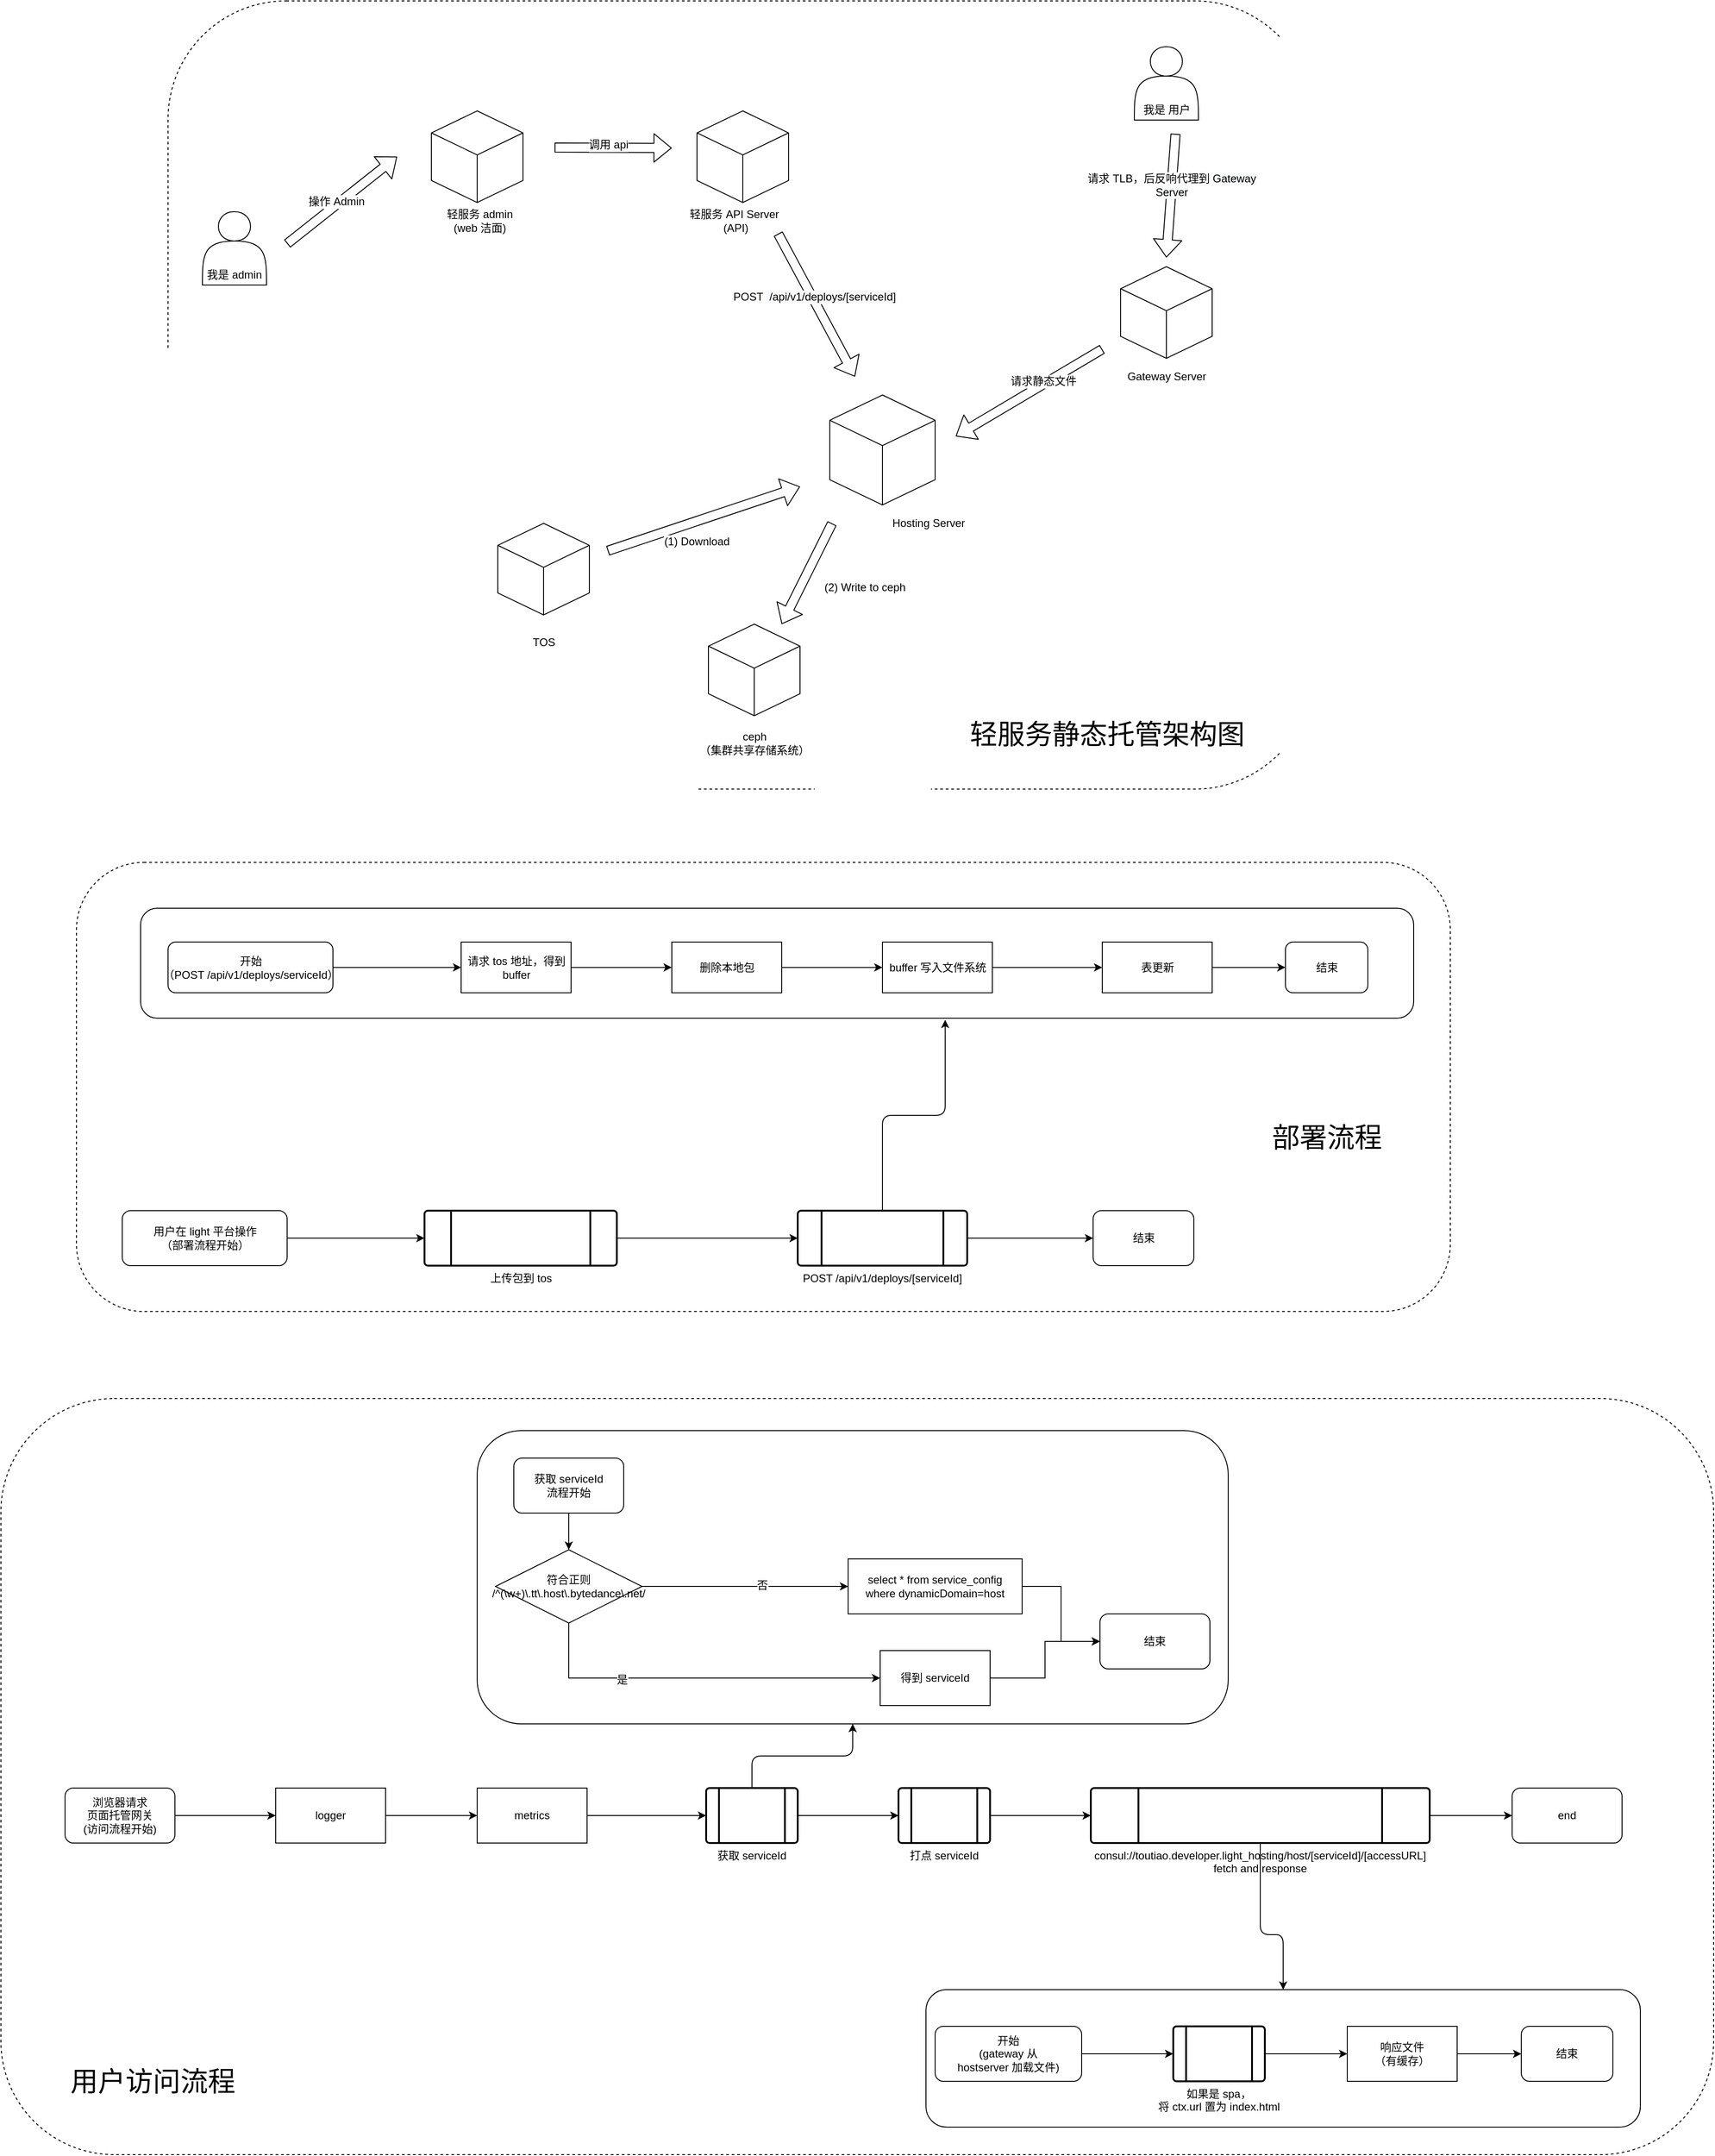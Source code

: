 <mxfile pages="1" version="11.1.5" type="github"><diagram id="KK8pfVMsOJ1w7zeOe09A" name="Page-1"><mxGraphModel dx="2852" dy="6175" grid="1" gridSize="10" guides="1" tooltips="1" connect="1" arrows="1" fold="1" page="1" pageScale="1" pageWidth="3300" pageHeight="4681" math="0" shadow="0"><root><mxCell id="0"/><mxCell id="1" parent="0"/><mxCell id="49XvxxgKxX7CkXOTa0t0-148" value="" style="rounded=1;whiteSpace=wrap;html=1;dashed=1;" parent="1" vertex="1"><mxGeometry x="347.5" y="-1580" width="1250" height="860" as="geometry"/></mxCell><mxCell id="49XvxxgKxX7CkXOTa0t0-93" value="" style="whiteSpace=wrap;html=1;shape=mxgraph.basic.isocube;isoAngle=15;" parent="1" vertex="1"><mxGeometry x="635" y="-1460" width="100" height="100" as="geometry"/></mxCell><mxCell id="49XvxxgKxX7CkXOTa0t0-94" value="&lt;br&gt;&lt;br&gt;&lt;br&gt;&lt;br&gt;我是 admin" style="shape=actor;whiteSpace=wrap;html=1;" parent="1" vertex="1"><mxGeometry x="385" y="-1350" width="70" height="80" as="geometry"/></mxCell><mxCell id="49XvxxgKxX7CkXOTa0t0-96" value="轻服务 admin (web 洁面)" style="text;html=1;strokeColor=none;fillColor=none;align=center;verticalAlign=middle;whiteSpace=wrap;rounded=0;" parent="1" vertex="1"><mxGeometry x="637.5" y="-1350" width="100" height="20" as="geometry"/></mxCell><mxCell id="49XvxxgKxX7CkXOTa0t0-98" value="" style="whiteSpace=wrap;html=1;shape=mxgraph.basic.isocube;isoAngle=15;" parent="1" vertex="1"><mxGeometry x="925" y="-1460" width="100" height="100" as="geometry"/></mxCell><mxCell id="49XvxxgKxX7CkXOTa0t0-101" value="" style="whiteSpace=wrap;html=1;shape=mxgraph.basic.isocube;isoAngle=15;" parent="1" vertex="1"><mxGeometry x="1387.5" y="-1290" width="100" height="100" as="geometry"/></mxCell><mxCell id="49XvxxgKxX7CkXOTa0t0-103" value="Gateway Server" style="text;html=1;strokeColor=none;fillColor=none;align=center;verticalAlign=middle;whiteSpace=wrap;rounded=0;" parent="1" vertex="1"><mxGeometry x="1382.5" y="-1180" width="110" height="20" as="geometry"/></mxCell><mxCell id="49XvxxgKxX7CkXOTa0t0-104" value="" style="whiteSpace=wrap;html=1;shape=mxgraph.basic.isocube;isoAngle=15;" parent="1" vertex="1"><mxGeometry x="1070" y="-1150" width="115" height="120" as="geometry"/></mxCell><mxCell id="49XvxxgKxX7CkXOTa0t0-106" value="Hosting Server" style="text;html=1;strokeColor=none;fillColor=none;align=center;verticalAlign=middle;whiteSpace=wrap;rounded=0;" parent="1" vertex="1"><mxGeometry x="1127.5" y="-1020" width="100" height="20" as="geometry"/></mxCell><mxCell id="49XvxxgKxX7CkXOTa0t0-108" value="&lt;div style=&quot;text-align: justify&quot;&gt;&lt;br&gt;&lt;/div&gt;" style="whiteSpace=wrap;html=1;shape=mxgraph.basic.isocube;isoAngle=15;" parent="1" vertex="1"><mxGeometry x="707.5" y="-1010" width="100" height="100" as="geometry"/></mxCell><mxCell id="49XvxxgKxX7CkXOTa0t0-114" value="" style="shape=flexArrow;endArrow=classic;html=1;" parent="1" edge="1"><mxGeometry width="50" height="50" relative="1" as="geometry"><mxPoint x="827.5" y="-980" as="sourcePoint"/><mxPoint x="1037.5" y="-1050" as="targetPoint"/></mxGeometry></mxCell><mxCell id="49XvxxgKxX7CkXOTa0t0-116" value="&lt;span style=&quot;white-space: nowrap ; background-color: rgb(255 , 255 , 255)&quot;&gt;(1) Download&lt;/span&gt;" style="text;html=1;strokeColor=none;fillColor=none;align=center;verticalAlign=middle;whiteSpace=wrap;rounded=0;" parent="1" vertex="1"><mxGeometry x="865" y="-1000" width="120" height="20" as="geometry"/></mxCell><mxCell id="49XvxxgKxX7CkXOTa0t0-119" value="&lt;span style=&quot;text-align: justify&quot;&gt;TOS&lt;/span&gt;" style="text;html=1;strokeColor=none;fillColor=none;align=center;verticalAlign=middle;whiteSpace=wrap;rounded=0;" parent="1" vertex="1"><mxGeometry x="737.5" y="-890" width="40" height="20" as="geometry"/></mxCell><mxCell id="49XvxxgKxX7CkXOTa0t0-120" value="&lt;div style=&quot;text-align: justify&quot;&gt;&lt;br&gt;&lt;/div&gt;" style="whiteSpace=wrap;html=1;shape=mxgraph.basic.isocube;isoAngle=15;" parent="1" vertex="1"><mxGeometry x="937.5" y="-900" width="100" height="100" as="geometry"/></mxCell><mxCell id="49XvxxgKxX7CkXOTa0t0-121" value="" style="shape=flexArrow;endArrow=classic;html=1;" parent="1" edge="1"><mxGeometry width="50" height="50" relative="1" as="geometry"><mxPoint x="1072.5" y="-1010" as="sourcePoint"/><mxPoint x="1017.5" y="-900" as="targetPoint"/></mxGeometry></mxCell><mxCell id="49XvxxgKxX7CkXOTa0t0-123" value="(2) Write to ceph" style="text;html=1;resizable=0;points=[];align=center;verticalAlign=middle;labelBackgroundColor=#ffffff;" parent="49XvxxgKxX7CkXOTa0t0-121" vertex="1" connectable="0"><mxGeometry x="-0.113" y="-4" relative="1" as="geometry"><mxPoint x="63" y="22.5" as="offset"/></mxGeometry></mxCell><mxCell id="49XvxxgKxX7CkXOTa0t0-122" value="&lt;span style=&quot;text-align: justify&quot;&gt;ceph&lt;br&gt;（集群共享存储系统）&lt;br&gt;&lt;/span&gt;" style="text;html=1;strokeColor=none;fillColor=none;align=center;verticalAlign=middle;whiteSpace=wrap;rounded=0;" parent="1" vertex="1"><mxGeometry x="897.5" y="-780" width="180" height="20" as="geometry"/></mxCell><mxCell id="49XvxxgKxX7CkXOTa0t0-124" value="&lt;br&gt;&lt;br&gt;&lt;br&gt;&lt;br&gt;我是 用户" style="shape=actor;whiteSpace=wrap;html=1;" parent="1" vertex="1"><mxGeometry x="1402.5" y="-1530" width="70" height="80" as="geometry"/></mxCell><mxCell id="49XvxxgKxX7CkXOTa0t0-126" value="" style="shape=flexArrow;endArrow=classic;html=1;" parent="1" edge="1"><mxGeometry width="50" height="50" relative="1" as="geometry"><mxPoint x="1447.5" y="-1435" as="sourcePoint"/><mxPoint x="1437.5" y="-1300" as="targetPoint"/></mxGeometry></mxCell><mxCell id="49XvxxgKxX7CkXOTa0t0-143" value="请求 TLB，后反响代理到&amp;nbsp;&lt;span style=&quot;white-space: normal ; background-color: rgb(248 , 249 , 250)&quot;&gt;Gateway Server&lt;/span&gt;" style="text;html=1;resizable=0;points=[];align=center;verticalAlign=middle;labelBackgroundColor=#ffffff;" parent="49XvxxgKxX7CkXOTa0t0-126" vertex="1" connectable="0"><mxGeometry x="-0.169" y="-1" relative="1" as="geometry"><mxPoint as="offset"/></mxGeometry></mxCell><mxCell id="49XvxxgKxX7CkXOTa0t0-129" value="" style="shape=flexArrow;endArrow=classic;html=1;" parent="1" edge="1"><mxGeometry width="50" height="50" relative="1" as="geometry"><mxPoint x="477.5" y="-1315" as="sourcePoint"/><mxPoint x="597.5" y="-1410" as="targetPoint"/></mxGeometry></mxCell><mxCell id="49XvxxgKxX7CkXOTa0t0-131" value="操作 Admin" style="text;html=1;resizable=0;points=[];align=center;verticalAlign=middle;labelBackgroundColor=#ffffff;" parent="49XvxxgKxX7CkXOTa0t0-129" vertex="1" connectable="0"><mxGeometry x="-0.084" y="3" relative="1" as="geometry"><mxPoint as="offset"/></mxGeometry></mxCell><mxCell id="49XvxxgKxX7CkXOTa0t0-132" value="" style="shape=flexArrow;endArrow=classic;html=1;" parent="1" edge="1"><mxGeometry width="50" height="50" relative="1" as="geometry"><mxPoint x="769.5" y="-1420" as="sourcePoint"/><mxPoint x="897.5" y="-1419.5" as="targetPoint"/></mxGeometry></mxCell><mxCell id="49XvxxgKxX7CkXOTa0t0-133" value="调用 api" style="text;html=1;resizable=0;points=[];align=center;verticalAlign=middle;labelBackgroundColor=#ffffff;" parent="49XvxxgKxX7CkXOTa0t0-132" vertex="1" connectable="0"><mxGeometry x="-0.084" y="3" relative="1" as="geometry"><mxPoint as="offset"/></mxGeometry></mxCell><mxCell id="49XvxxgKxX7CkXOTa0t0-136" value="" style="shape=flexArrow;endArrow=classic;html=1;exitX=0.822;exitY=1.2;exitDx=0;exitDy=0;exitPerimeter=0;" parent="1" source="49XvxxgKxX7CkXOTa0t0-139" edge="1"><mxGeometry width="50" height="50" relative="1" as="geometry"><mxPoint x="1007.5" y="-1350" as="sourcePoint"/><mxPoint x="1097.5" y="-1170" as="targetPoint"/></mxGeometry></mxCell><mxCell id="49XvxxgKxX7CkXOTa0t0-138" value="POST&amp;nbsp;&lt;span style=&quot;text-align: left ; background-color: rgb(248 , 249 , 250)&quot;&gt;&amp;nbsp;/api/v1/deploys/[serviceId]&lt;/span&gt;" style="text;html=1;resizable=0;points=[];align=center;verticalAlign=middle;labelBackgroundColor=#ffffff;" parent="49XvxxgKxX7CkXOTa0t0-136" vertex="1" connectable="0"><mxGeometry x="-0.102" y="2" relative="1" as="geometry"><mxPoint as="offset"/></mxGeometry></mxCell><mxCell id="49XvxxgKxX7CkXOTa0t0-139" value="轻服务 API Server&amp;nbsp;&lt;br&gt;(API)" style="text;html=1;strokeColor=none;fillColor=none;align=center;verticalAlign=middle;whiteSpace=wrap;rounded=0;" parent="1" vertex="1"><mxGeometry x="896" y="-1350" width="143" height="20" as="geometry"/></mxCell><mxCell id="49XvxxgKxX7CkXOTa0t0-140" value="" style="shape=flexArrow;endArrow=classic;html=1;" parent="1" edge="1"><mxGeometry width="50" height="50" relative="1" as="geometry"><mxPoint x="1367.5" y="-1200" as="sourcePoint"/><mxPoint x="1207.5" y="-1105" as="targetPoint"/></mxGeometry></mxCell><mxCell id="49XvxxgKxX7CkXOTa0t0-147" value="请求静态文件" style="text;html=1;resizable=0;points=[];align=center;verticalAlign=middle;labelBackgroundColor=#ffffff;" parent="49XvxxgKxX7CkXOTa0t0-140" vertex="1" connectable="0"><mxGeometry x="-0.198" y="-4" relative="1" as="geometry"><mxPoint x="1" as="offset"/></mxGeometry></mxCell><mxCell id="49XvxxgKxX7CkXOTa0t0-149" value="&lt;font style=&quot;font-size: 30px&quot;&gt;轻服务静态托管架构图&lt;/font&gt;" style="text;html=1;strokeColor=none;fillColor=none;align=center;verticalAlign=middle;whiteSpace=wrap;rounded=0;" parent="1" vertex="1"><mxGeometry x="1197.5" y="-810" width="350" height="60" as="geometry"/></mxCell><mxCell id="8C_w5z-Nf9qd7J-DvwVv-4" value="" style="group" vertex="1" connectable="0" parent="1"><mxGeometry x="165" y="-55" width="1870" height="825" as="geometry"/></mxCell><mxCell id="8C_w5z-Nf9qd7J-DvwVv-3" value="" style="rounded=1;whiteSpace=wrap;html=1;dashed=1;" vertex="1" parent="8C_w5z-Nf9qd7J-DvwVv-4"><mxGeometry width="1870" height="825" as="geometry"/></mxCell><mxCell id="49XvxxgKxX7CkXOTa0t0-82" value="" style="rounded=1;whiteSpace=wrap;html=1;" parent="8C_w5z-Nf9qd7J-DvwVv-4" vertex="1"><mxGeometry x="1010" y="645" width="780" height="150" as="geometry"/></mxCell><mxCell id="49XvxxgKxX7CkXOTa0t0-38" value="" style="rounded=1;whiteSpace=wrap;html=1;" parent="8C_w5z-Nf9qd7J-DvwVv-4" vertex="1"><mxGeometry x="520" y="35" width="820" height="320" as="geometry"/></mxCell><mxCell id="49XvxxgKxX7CkXOTa0t0-1" value="浏览器请求&lt;br&gt;页面托管网关&lt;br&gt;(访问流程开始)" style="rounded=1;whiteSpace=wrap;html=1;" parent="8C_w5z-Nf9qd7J-DvwVv-4" vertex="1"><mxGeometry x="70" y="425" width="120" height="60" as="geometry"/></mxCell><mxCell id="49XvxxgKxX7CkXOTa0t0-3" value="logger" style="rounded=0;whiteSpace=wrap;html=1;" parent="8C_w5z-Nf9qd7J-DvwVv-4" vertex="1"><mxGeometry x="300" y="425" width="120" height="60" as="geometry"/></mxCell><mxCell id="49XvxxgKxX7CkXOTa0t0-47" style="edgeStyle=orthogonalEdgeStyle;rounded=0;orthogonalLoop=1;jettySize=auto;html=1;entryX=0;entryY=0.5;entryDx=0;entryDy=0;" parent="8C_w5z-Nf9qd7J-DvwVv-4" source="49XvxxgKxX7CkXOTa0t0-1" target="49XvxxgKxX7CkXOTa0t0-3" edge="1"><mxGeometry relative="1" as="geometry"/></mxCell><mxCell id="49XvxxgKxX7CkXOTa0t0-5" value="metrics" style="rounded=0;whiteSpace=wrap;html=1;" parent="8C_w5z-Nf9qd7J-DvwVv-4" vertex="1"><mxGeometry x="520" y="425" width="120" height="60" as="geometry"/></mxCell><mxCell id="49XvxxgKxX7CkXOTa0t0-6" style="edgeStyle=orthogonalEdgeStyle;rounded=0;orthogonalLoop=1;jettySize=auto;html=1;" parent="8C_w5z-Nf9qd7J-DvwVv-4" source="49XvxxgKxX7CkXOTa0t0-3" target="49XvxxgKxX7CkXOTa0t0-5" edge="1"><mxGeometry relative="1" as="geometry"/></mxCell><mxCell id="49XvxxgKxX7CkXOTa0t0-9" value="获取 serviceId" style="verticalLabelPosition=bottom;verticalAlign=top;html=1;strokeWidth=2;shape=process;whiteSpace=wrap;rounded=1;size=0.14;arcSize=6;" parent="8C_w5z-Nf9qd7J-DvwVv-4" vertex="1"><mxGeometry x="770" y="425" width="100" height="60" as="geometry"/></mxCell><mxCell id="49XvxxgKxX7CkXOTa0t0-10" style="edgeStyle=orthogonalEdgeStyle;rounded=0;orthogonalLoop=1;jettySize=auto;html=1;entryX=0;entryY=0.5;entryDx=0;entryDy=0;" parent="8C_w5z-Nf9qd7J-DvwVv-4" source="49XvxxgKxX7CkXOTa0t0-5" target="49XvxxgKxX7CkXOTa0t0-9" edge="1"><mxGeometry relative="1" as="geometry"/></mxCell><mxCell id="49XvxxgKxX7CkXOTa0t0-11" value="获取 serviceId&lt;br&gt;流程开始" style="rounded=1;whiteSpace=wrap;html=1;" parent="8C_w5z-Nf9qd7J-DvwVv-4" vertex="1"><mxGeometry x="560" y="65" width="120" height="60" as="geometry"/></mxCell><mxCell id="49XvxxgKxX7CkXOTa0t0-12" value="select * from service_config &lt;br&gt;where&amp;nbsp;dynamicDomain=host" style="rounded=0;whiteSpace=wrap;html=1;" parent="8C_w5z-Nf9qd7J-DvwVv-4" vertex="1"><mxGeometry x="925" y="175" width="190" height="60" as="geometry"/></mxCell><mxCell id="49XvxxgKxX7CkXOTa0t0-14" value="结束" style="rounded=1;whiteSpace=wrap;html=1;" parent="8C_w5z-Nf9qd7J-DvwVv-4" vertex="1"><mxGeometry x="1200" y="235" width="120" height="60" as="geometry"/></mxCell><mxCell id="49XvxxgKxX7CkXOTa0t0-24" style="edgeStyle=orthogonalEdgeStyle;rounded=0;orthogonalLoop=1;jettySize=auto;html=1;entryX=0;entryY=0.5;entryDx=0;entryDy=0;" parent="8C_w5z-Nf9qd7J-DvwVv-4" source="49XvxxgKxX7CkXOTa0t0-12" target="49XvxxgKxX7CkXOTa0t0-14" edge="1"><mxGeometry relative="1" as="geometry"/></mxCell><mxCell id="49XvxxgKxX7CkXOTa0t0-18" style="edgeStyle=orthogonalEdgeStyle;rounded=0;orthogonalLoop=1;jettySize=auto;html=1;" parent="8C_w5z-Nf9qd7J-DvwVv-4" source="49XvxxgKxX7CkXOTa0t0-16" target="49XvxxgKxX7CkXOTa0t0-12" edge="1"><mxGeometry relative="1" as="geometry"/></mxCell><mxCell id="49XvxxgKxX7CkXOTa0t0-26" value="否" style="text;html=1;resizable=0;points=[];align=center;verticalAlign=middle;labelBackgroundColor=#ffffff;" parent="49XvxxgKxX7CkXOTa0t0-18" vertex="1" connectable="0"><mxGeometry x="0.164" y="1" relative="1" as="geometry"><mxPoint as="offset"/></mxGeometry></mxCell><mxCell id="49XvxxgKxX7CkXOTa0t0-16" value="符合正则 /^(\w+)\.tt\.host\.bytedance\.net/" style="rhombus;whiteSpace=wrap;html=1;" parent="8C_w5z-Nf9qd7J-DvwVv-4" vertex="1"><mxGeometry x="540" y="165" width="160" height="80" as="geometry"/></mxCell><mxCell id="49XvxxgKxX7CkXOTa0t0-17" style="edgeStyle=orthogonalEdgeStyle;rounded=0;orthogonalLoop=1;jettySize=auto;html=1;" parent="8C_w5z-Nf9qd7J-DvwVv-4" source="49XvxxgKxX7CkXOTa0t0-11" target="49XvxxgKxX7CkXOTa0t0-16" edge="1"><mxGeometry relative="1" as="geometry"/></mxCell><mxCell id="49XvxxgKxX7CkXOTa0t0-23" style="edgeStyle=orthogonalEdgeStyle;rounded=0;orthogonalLoop=1;jettySize=auto;html=1;" parent="8C_w5z-Nf9qd7J-DvwVv-4" source="49XvxxgKxX7CkXOTa0t0-19" target="49XvxxgKxX7CkXOTa0t0-14" edge="1"><mxGeometry relative="1" as="geometry"/></mxCell><mxCell id="49XvxxgKxX7CkXOTa0t0-19" value="得到 serviceId" style="rounded=0;whiteSpace=wrap;html=1;" parent="8C_w5z-Nf9qd7J-DvwVv-4" vertex="1"><mxGeometry x="960" y="275" width="120" height="60" as="geometry"/></mxCell><mxCell id="49XvxxgKxX7CkXOTa0t0-20" style="edgeStyle=orthogonalEdgeStyle;rounded=0;orthogonalLoop=1;jettySize=auto;html=1;entryX=0;entryY=0.5;entryDx=0;entryDy=0;" parent="8C_w5z-Nf9qd7J-DvwVv-4" source="49XvxxgKxX7CkXOTa0t0-16" target="49XvxxgKxX7CkXOTa0t0-19" edge="1"><mxGeometry relative="1" as="geometry"><Array as="points"><mxPoint x="620" y="305"/></Array></mxGeometry></mxCell><mxCell id="49XvxxgKxX7CkXOTa0t0-25" value="是" style="text;html=1;resizable=0;points=[];align=center;verticalAlign=middle;labelBackgroundColor=#ffffff;" parent="49XvxxgKxX7CkXOTa0t0-20" vertex="1" connectable="0"><mxGeometry x="-0.41" y="-2" relative="1" as="geometry"><mxPoint as="offset"/></mxGeometry></mxCell><mxCell id="49XvxxgKxX7CkXOTa0t0-29" value="打点 serviceId" style="verticalLabelPosition=bottom;verticalAlign=top;html=1;strokeWidth=2;shape=process;whiteSpace=wrap;rounded=1;size=0.14;arcSize=6;" parent="8C_w5z-Nf9qd7J-DvwVv-4" vertex="1"><mxGeometry x="980" y="425" width="100" height="60" as="geometry"/></mxCell><mxCell id="49XvxxgKxX7CkXOTa0t0-30" style="edgeStyle=orthogonalEdgeStyle;rounded=0;orthogonalLoop=1;jettySize=auto;html=1;" parent="8C_w5z-Nf9qd7J-DvwVv-4" source="49XvxxgKxX7CkXOTa0t0-9" target="49XvxxgKxX7CkXOTa0t0-29" edge="1"><mxGeometry relative="1" as="geometry"/></mxCell><mxCell id="49XvxxgKxX7CkXOTa0t0-35" value="end" style="rounded=1;whiteSpace=wrap;html=1;" parent="8C_w5z-Nf9qd7J-DvwVv-4" vertex="1"><mxGeometry x="1650" y="425" width="120" height="60" as="geometry"/></mxCell><mxCell id="49XvxxgKxX7CkXOTa0t0-37" value="" style="edgeStyle=elbowEdgeStyle;elbow=vertical;endArrow=classic;html=1;entryX=0.5;entryY=1;entryDx=0;entryDy=0;exitX=0.5;exitY=0;exitDx=0;exitDy=0;" parent="8C_w5z-Nf9qd7J-DvwVv-4" source="49XvxxgKxX7CkXOTa0t0-9" target="49XvxxgKxX7CkXOTa0t0-38" edge="1"><mxGeometry width="50" height="50" relative="1" as="geometry"><mxPoint x="820" y="405" as="sourcePoint"/><mxPoint x="870" y="355" as="targetPoint"/></mxGeometry></mxCell><mxCell id="49XvxxgKxX7CkXOTa0t0-41" value="&lt;span style=&quot;white-space: normal&quot;&gt;consul://toutiao.developer.light_hosting/host/[serviceId]/[accessURL]&lt;/span&gt;&lt;br style=&quot;white-space: normal&quot;&gt;fetch&amp;nbsp;&lt;span style=&quot;white-space: normal&quot;&gt;and response&lt;/span&gt;" style="verticalLabelPosition=bottom;verticalAlign=top;html=1;strokeWidth=2;shape=process;whiteSpace=wrap;rounded=1;size=0.14;arcSize=6;" parent="8C_w5z-Nf9qd7J-DvwVv-4" vertex="1"><mxGeometry x="1190" y="425" width="370" height="60" as="geometry"/></mxCell><mxCell id="49XvxxgKxX7CkXOTa0t0-66" value="开始&lt;br&gt;(gateway 从 &lt;br&gt;hostserver 加载文件)" style="rounded=1;whiteSpace=wrap;html=1;" parent="8C_w5z-Nf9qd7J-DvwVv-4" vertex="1"><mxGeometry x="1020" y="685" width="160" height="60" as="geometry"/></mxCell><mxCell id="49XvxxgKxX7CkXOTa0t0-34" style="edgeStyle=orthogonalEdgeStyle;rounded=0;orthogonalLoop=1;jettySize=auto;html=1;" parent="8C_w5z-Nf9qd7J-DvwVv-4" source="49XvxxgKxX7CkXOTa0t0-29" target="49XvxxgKxX7CkXOTa0t0-41" edge="1"><mxGeometry relative="1" as="geometry"><mxPoint x="1170" y="455" as="targetPoint"/></mxGeometry></mxCell><mxCell id="49XvxxgKxX7CkXOTa0t0-70" value="&lt;span style=&quot;text-align: left ; white-space: nowrap&quot;&gt;如果是 spa，&lt;/span&gt;&lt;span style=&quot;text-align: left ; white-space: nowrap&quot;&gt;&lt;br&gt;将 ctx.url 置为 index.html&lt;br&gt;&lt;/span&gt;" style="verticalLabelPosition=bottom;verticalAlign=top;html=1;strokeWidth=2;shape=process;whiteSpace=wrap;rounded=1;size=0.14;arcSize=6;" parent="8C_w5z-Nf9qd7J-DvwVv-4" vertex="1"><mxGeometry x="1280" y="685" width="100" height="60" as="geometry"/></mxCell><mxCell id="49XvxxgKxX7CkXOTa0t0-36" style="edgeStyle=orthogonalEdgeStyle;rounded=0;orthogonalLoop=1;jettySize=auto;html=1;exitX=1;exitY=0.5;exitDx=0;exitDy=0;" parent="8C_w5z-Nf9qd7J-DvwVv-4" source="49XvxxgKxX7CkXOTa0t0-41" target="49XvxxgKxX7CkXOTa0t0-35" edge="1"><mxGeometry relative="1" as="geometry"><mxPoint x="1580" y="455" as="sourcePoint"/></mxGeometry></mxCell><mxCell id="49XvxxgKxX7CkXOTa0t0-78" value="响应文件&lt;br&gt;（有缓存）" style="rounded=0;whiteSpace=wrap;html=1;" parent="8C_w5z-Nf9qd7J-DvwVv-4" vertex="1"><mxGeometry x="1470" y="685" width="120" height="60" as="geometry"/></mxCell><mxCell id="49XvxxgKxX7CkXOTa0t0-71" style="edgeStyle=orthogonalEdgeStyle;rounded=0;orthogonalLoop=1;jettySize=auto;html=1;" parent="8C_w5z-Nf9qd7J-DvwVv-4" source="49XvxxgKxX7CkXOTa0t0-66" target="49XvxxgKxX7CkXOTa0t0-70" edge="1"><mxGeometry relative="1" as="geometry"/></mxCell><mxCell id="49XvxxgKxX7CkXOTa0t0-80" value="结束" style="rounded=1;whiteSpace=wrap;html=1;" parent="8C_w5z-Nf9qd7J-DvwVv-4" vertex="1"><mxGeometry x="1660" y="685" width="100" height="60" as="geometry"/></mxCell><mxCell id="49XvxxgKxX7CkXOTa0t0-77" style="edgeStyle=orthogonalEdgeStyle;rounded=0;orthogonalLoop=1;jettySize=auto;html=1;entryX=0;entryY=0.5;entryDx=0;entryDy=0;" parent="8C_w5z-Nf9qd7J-DvwVv-4" source="49XvxxgKxX7CkXOTa0t0-70" target="49XvxxgKxX7CkXOTa0t0-78" edge="1"><mxGeometry relative="1" as="geometry"><mxPoint x="1560" y="715" as="targetPoint"/></mxGeometry></mxCell><mxCell id="49XvxxgKxX7CkXOTa0t0-84" value="" style="edgeStyle=elbowEdgeStyle;elbow=vertical;endArrow=classic;html=1;exitX=0.5;exitY=1;exitDx=0;exitDy=0;entryX=0.5;entryY=0;entryDx=0;entryDy=0;" parent="8C_w5z-Nf9qd7J-DvwVv-4" source="49XvxxgKxX7CkXOTa0t0-41" target="49XvxxgKxX7CkXOTa0t0-82" edge="1"><mxGeometry width="50" height="50" relative="1" as="geometry"><mxPoint x="1400" y="695" as="sourcePoint"/><mxPoint x="1310" y="665" as="targetPoint"/><Array as="points"><mxPoint x="1440" y="585"/></Array></mxGeometry></mxCell><mxCell id="49XvxxgKxX7CkXOTa0t0-81" style="edgeStyle=orthogonalEdgeStyle;rounded=0;orthogonalLoop=1;jettySize=auto;html=1;" parent="8C_w5z-Nf9qd7J-DvwVv-4" source="49XvxxgKxX7CkXOTa0t0-78" target="49XvxxgKxX7CkXOTa0t0-80" edge="1"><mxGeometry relative="1" as="geometry"/></mxCell><mxCell id="8C_w5z-Nf9qd7J-DvwVv-8" value="&lt;font style=&quot;font-size: 30px&quot;&gt;用户访问流程&lt;/font&gt;" style="text;html=1;strokeColor=none;fillColor=none;align=center;verticalAlign=middle;whiteSpace=wrap;rounded=0;" vertex="1" parent="8C_w5z-Nf9qd7J-DvwVv-4"><mxGeometry x="71" y="715" width="190" height="60" as="geometry"/></mxCell><mxCell id="8C_w5z-Nf9qd7J-DvwVv-5" value="" style="group" vertex="1" connectable="0" parent="1"><mxGeometry x="247.5" y="-640" width="1500" height="490" as="geometry"/></mxCell><mxCell id="8C_w5z-Nf9qd7J-DvwVv-2" value="" style="rounded=1;whiteSpace=wrap;html=1;dashed=1;" vertex="1" parent="8C_w5z-Nf9qd7J-DvwVv-5"><mxGeometry width="1500" height="490" as="geometry"/></mxCell><mxCell id="49XvxxgKxX7CkXOTa0t0-45" value="用户在 light 平台操作&lt;br&gt;（部署流程开始）" style="rounded=1;whiteSpace=wrap;html=1;" parent="8C_w5z-Nf9qd7J-DvwVv-5" vertex="1"><mxGeometry x="50" y="380" width="180" height="60" as="geometry"/></mxCell><mxCell id="49XvxxgKxX7CkXOTa0t0-49" value="上传包到 tos" style="verticalLabelPosition=bottom;verticalAlign=top;html=1;strokeWidth=2;shape=process;whiteSpace=wrap;rounded=1;size=0.14;arcSize=6;" parent="8C_w5z-Nf9qd7J-DvwVv-5" vertex="1"><mxGeometry x="380" y="380" width="210" height="60" as="geometry"/></mxCell><mxCell id="49XvxxgKxX7CkXOTa0t0-48" style="edgeStyle=orthogonalEdgeStyle;rounded=0;orthogonalLoop=1;jettySize=auto;html=1;" parent="8C_w5z-Nf9qd7J-DvwVv-5" source="49XvxxgKxX7CkXOTa0t0-45" target="49XvxxgKxX7CkXOTa0t0-49" edge="1"><mxGeometry relative="1" as="geometry"><mxPoint x="300" y="410" as="targetPoint"/></mxGeometry></mxCell><mxCell id="49XvxxgKxX7CkXOTa0t0-52" value="&lt;span style=&quot;text-align: left ; white-space: nowrap&quot;&gt;POST /api/v1/deploys/[serviceId]&lt;/span&gt;" style="verticalLabelPosition=bottom;verticalAlign=top;html=1;strokeWidth=2;shape=process;whiteSpace=wrap;rounded=1;size=0.14;arcSize=6;" parent="8C_w5z-Nf9qd7J-DvwVv-5" vertex="1"><mxGeometry x="787.5" y="380" width="185" height="60" as="geometry"/></mxCell><mxCell id="49XvxxgKxX7CkXOTa0t0-55" style="edgeStyle=orthogonalEdgeStyle;rounded=0;orthogonalLoop=1;jettySize=auto;html=1;" parent="8C_w5z-Nf9qd7J-DvwVv-5" source="49XvxxgKxX7CkXOTa0t0-49" target="49XvxxgKxX7CkXOTa0t0-52" edge="1"><mxGeometry relative="1" as="geometry"/></mxCell><mxCell id="49XvxxgKxX7CkXOTa0t0-89" value="" style="edgeStyle=elbowEdgeStyle;elbow=vertical;endArrow=classic;html=1;exitX=0.5;exitY=0;exitDx=0;exitDy=0;entryX=0.632;entryY=1.015;entryDx=0;entryDy=0;entryPerimeter=0;" parent="8C_w5z-Nf9qd7J-DvwVv-5" source="49XvxxgKxX7CkXOTa0t0-52" target="49XvxxgKxX7CkXOTa0t0-88" edge="1"><mxGeometry width="50" height="50" relative="1" as="geometry"><mxPoint x="760" y="340" as="sourcePoint"/><mxPoint x="810" y="290" as="targetPoint"/></mxGeometry></mxCell><mxCell id="49XvxxgKxX7CkXOTa0t0-90" value="" style="group" parent="8C_w5z-Nf9qd7J-DvwVv-5" vertex="1" connectable="0"><mxGeometry x="70" y="50" width="1390" height="120" as="geometry"/></mxCell><mxCell id="49XvxxgKxX7CkXOTa0t0-88" value="" style="rounded=1;whiteSpace=wrap;html=1;" parent="49XvxxgKxX7CkXOTa0t0-90" vertex="1"><mxGeometry width="1390" height="120" as="geometry"/></mxCell><mxCell id="49XvxxgKxX7CkXOTa0t0-56" value="&lt;span style=&quot;text-align: left ; white-space: nowrap&quot;&gt;开始&lt;br&gt;（POST /api/v1/deploys/serviceId）&lt;br&gt;&lt;/span&gt;" style="rounded=1;whiteSpace=wrap;html=1;" parent="49XvxxgKxX7CkXOTa0t0-90" vertex="1"><mxGeometry x="30" y="36.923" width="180" height="55.385" as="geometry"/></mxCell><mxCell id="49XvxxgKxX7CkXOTa0t0-57" value="请求 tos 地址，得到buffer" style="rounded=0;whiteSpace=wrap;html=1;" parent="49XvxxgKxX7CkXOTa0t0-90" vertex="1"><mxGeometry x="350" y="36.923" width="120" height="55.385" as="geometry"/></mxCell><mxCell id="49XvxxgKxX7CkXOTa0t0-58" style="edgeStyle=orthogonalEdgeStyle;rounded=0;orthogonalLoop=1;jettySize=auto;html=1;" parent="49XvxxgKxX7CkXOTa0t0-90" source="49XvxxgKxX7CkXOTa0t0-56" target="49XvxxgKxX7CkXOTa0t0-57" edge="1"><mxGeometry relative="1" as="geometry"/></mxCell><mxCell id="49XvxxgKxX7CkXOTa0t0-59" value="删除本地包" style="rounded=0;whiteSpace=wrap;html=1;" parent="49XvxxgKxX7CkXOTa0t0-90" vertex="1"><mxGeometry x="580" y="36.923" width="120" height="55.385" as="geometry"/></mxCell><mxCell id="49XvxxgKxX7CkXOTa0t0-60" style="edgeStyle=orthogonalEdgeStyle;rounded=0;orthogonalLoop=1;jettySize=auto;html=1;" parent="49XvxxgKxX7CkXOTa0t0-90" source="49XvxxgKxX7CkXOTa0t0-57" target="49XvxxgKxX7CkXOTa0t0-59" edge="1"><mxGeometry relative="1" as="geometry"/></mxCell><mxCell id="49XvxxgKxX7CkXOTa0t0-62" value="buffer 写入文件系统" style="rounded=0;whiteSpace=wrap;html=1;" parent="49XvxxgKxX7CkXOTa0t0-90" vertex="1"><mxGeometry x="810" y="36.923" width="120" height="55.385" as="geometry"/></mxCell><mxCell id="49XvxxgKxX7CkXOTa0t0-63" style="edgeStyle=orthogonalEdgeStyle;rounded=0;orthogonalLoop=1;jettySize=auto;html=1;" parent="49XvxxgKxX7CkXOTa0t0-90" source="49XvxxgKxX7CkXOTa0t0-59" target="49XvxxgKxX7CkXOTa0t0-62" edge="1"><mxGeometry relative="1" as="geometry"/></mxCell><mxCell id="49XvxxgKxX7CkXOTa0t0-64" value="表更新" style="rounded=0;whiteSpace=wrap;html=1;" parent="49XvxxgKxX7CkXOTa0t0-90" vertex="1"><mxGeometry x="1050" y="36.923" width="120" height="55.385" as="geometry"/></mxCell><mxCell id="49XvxxgKxX7CkXOTa0t0-65" style="edgeStyle=orthogonalEdgeStyle;rounded=0;orthogonalLoop=1;jettySize=auto;html=1;" parent="49XvxxgKxX7CkXOTa0t0-90" source="49XvxxgKxX7CkXOTa0t0-62" target="49XvxxgKxX7CkXOTa0t0-64" edge="1"><mxGeometry relative="1" as="geometry"/></mxCell><mxCell id="49XvxxgKxX7CkXOTa0t0-86" value="&lt;span style=&quot;text-align: left ; white-space: nowrap&quot;&gt;结束&lt;br&gt;&lt;/span&gt;" style="rounded=1;whiteSpace=wrap;html=1;" parent="49XvxxgKxX7CkXOTa0t0-90" vertex="1"><mxGeometry x="1250" y="36.923" width="90" height="55.385" as="geometry"/></mxCell><mxCell id="49XvxxgKxX7CkXOTa0t0-87" style="edgeStyle=orthogonalEdgeStyle;rounded=0;orthogonalLoop=1;jettySize=auto;html=1;" parent="49XvxxgKxX7CkXOTa0t0-90" source="49XvxxgKxX7CkXOTa0t0-64" target="49XvxxgKxX7CkXOTa0t0-86" edge="1"><mxGeometry relative="1" as="geometry"/></mxCell><mxCell id="49XvxxgKxX7CkXOTa0t0-91" value="结束" style="rounded=1;whiteSpace=wrap;html=1;" parent="8C_w5z-Nf9qd7J-DvwVv-5" vertex="1"><mxGeometry x="1110" y="380" width="110" height="60" as="geometry"/></mxCell><mxCell id="49XvxxgKxX7CkXOTa0t0-92" style="edgeStyle=orthogonalEdgeStyle;rounded=0;orthogonalLoop=1;jettySize=auto;html=1;" parent="8C_w5z-Nf9qd7J-DvwVv-5" source="49XvxxgKxX7CkXOTa0t0-52" target="49XvxxgKxX7CkXOTa0t0-91" edge="1"><mxGeometry relative="1" as="geometry"/></mxCell><mxCell id="8C_w5z-Nf9qd7J-DvwVv-7" value="&lt;font style=&quot;font-size: 30px&quot;&gt;部署流程&lt;/font&gt;" style="text;html=1;strokeColor=none;fillColor=none;align=center;verticalAlign=middle;whiteSpace=wrap;rounded=0;" vertex="1" parent="8C_w5z-Nf9qd7J-DvwVv-5"><mxGeometry x="1270" y="270" width="190" height="60" as="geometry"/></mxCell></root></mxGraphModel></diagram></mxfile>